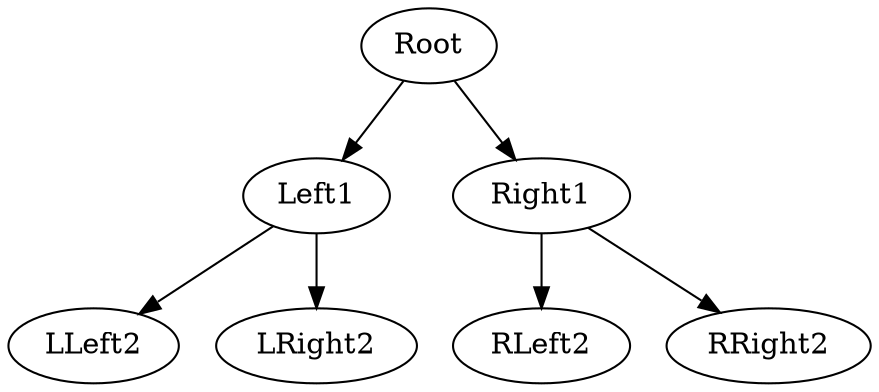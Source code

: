 digraph g {
	Root -> Left1;
	Root -> Right1;
	Left1 -> LLeft2;
	Left1 -> LRight2;
	Right1 -> RLeft2;
	Right1 -> RRight2;
}